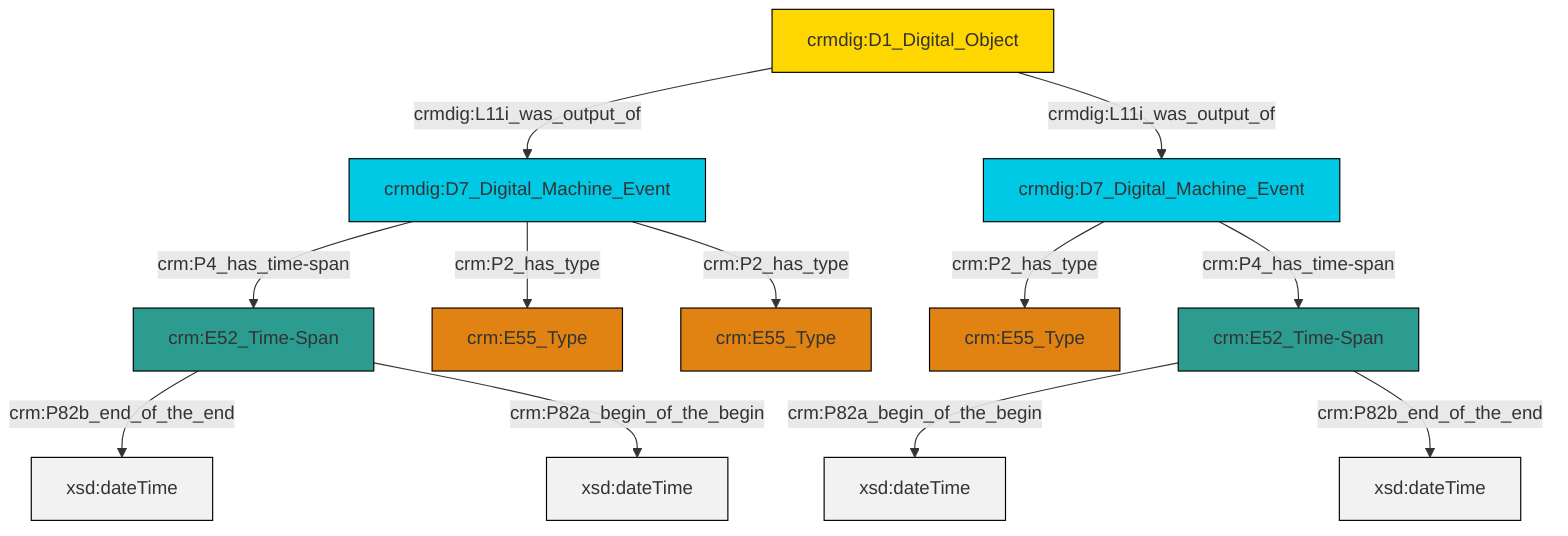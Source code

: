 graph TD
classDef Literal fill:#f2f2f2,stroke:#000000;
classDef CRM_Entity fill:#FFFFFF,stroke:#000000;
classDef Temporal_Entity fill:#00C9E6, stroke:#000000;
classDef Type fill:#E18312, stroke:#000000;
classDef Time-Span fill:#2C9C91, stroke:#000000;
classDef Appellation fill:#FFEB7F, stroke:#000000;
classDef Place fill:#008836, stroke:#000000;
classDef Persistent_Item fill:#B266B2, stroke:#000000;
classDef Conceptual_Object fill:#FFD700, stroke:#000000;
classDef Physical_Thing fill:#D2B48C, stroke:#000000;
classDef Actor fill:#f58aad, stroke:#000000;
classDef PC_Classes fill:#4ce600, stroke:#000000;
classDef Multi fill:#cccccc,stroke:#000000;

0["crmdig:D1_Digital_Object"]:::Conceptual_Object -->|crmdig:L11i_was_output_of| 1["crmdig:D7_Digital_Machine_Event"]:::Temporal_Entity
4["crm:E52_Time-Span"]:::Time-Span -->|crm:P82a_begin_of_the_begin| 5[xsd:dateTime]:::Literal
0["crmdig:D1_Digital_Object"]:::Conceptual_Object -->|crmdig:L11i_was_output_of| 10["crmdig:D7_Digital_Machine_Event"]:::Temporal_Entity
1["crmdig:D7_Digital_Machine_Event"]:::Temporal_Entity -->|crm:P4_has_time-span| 2["crm:E52_Time-Span"]:::Time-Span
10["crmdig:D7_Digital_Machine_Event"]:::Temporal_Entity -->|crm:P2_has_type| 13["crm:E55_Type"]:::Type
2["crm:E52_Time-Span"]:::Time-Span -->|crm:P82b_end_of_the_end| 17[xsd:dateTime]:::Literal
10["crmdig:D7_Digital_Machine_Event"]:::Temporal_Entity -->|crm:P4_has_time-span| 4["crm:E52_Time-Span"]:::Time-Span
1["crmdig:D7_Digital_Machine_Event"]:::Temporal_Entity -->|crm:P2_has_type| 8["crm:E55_Type"]:::Type
2["crm:E52_Time-Span"]:::Time-Span -->|crm:P82a_begin_of_the_begin| 21[xsd:dateTime]:::Literal
1["crmdig:D7_Digital_Machine_Event"]:::Temporal_Entity -->|crm:P2_has_type| 6["crm:E55_Type"]:::Type
4["crm:E52_Time-Span"]:::Time-Span -->|crm:P82b_end_of_the_end| 22[xsd:dateTime]:::Literal